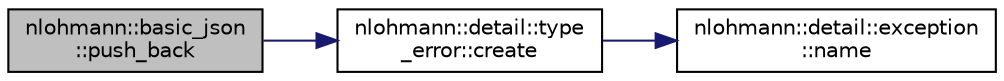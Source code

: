 digraph "nlohmann::basic_json::push_back"
{
 // INTERACTIVE_SVG=YES
  edge [fontname="Helvetica",fontsize="10",labelfontname="Helvetica",labelfontsize="10"];
  node [fontname="Helvetica",fontsize="10",shape=record];
  rankdir="LR";
  Node457 [label="nlohmann::basic_json\l::push_back",height=0.2,width=0.4,color="black", fillcolor="grey75", style="filled", fontcolor="black"];
  Node457 -> Node458 [color="midnightblue",fontsize="10",style="solid",fontname="Helvetica"];
  Node458 [label="nlohmann::detail::type\l_error::create",height=0.2,width=0.4,color="black", fillcolor="white", style="filled",URL="$classnlohmann_1_1detail_1_1type__error.html#aecc083aea4b698c33d042670ba50c10f"];
  Node458 -> Node459 [color="midnightblue",fontsize="10",style="solid",fontname="Helvetica"];
  Node459 [label="nlohmann::detail::exception\l::name",height=0.2,width=0.4,color="black", fillcolor="white", style="filled",URL="$classnlohmann_1_1detail_1_1exception.html#abf41a7e9178356314082284e6cfea278"];
}
